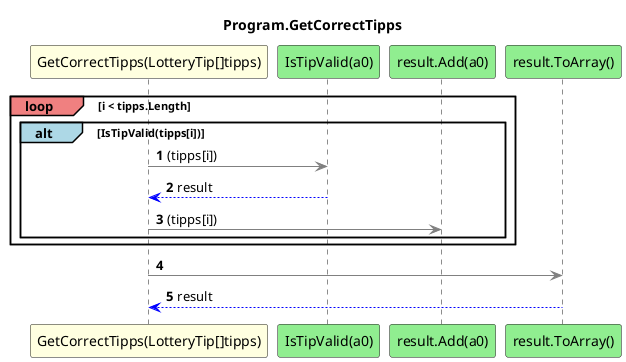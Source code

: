 @startuml Program.GetCorrectTipps
title Program.GetCorrectTipps
participant "GetCorrectTipps(LotteryTip[]tipps)" as GetCorrectTipps_p0 #LightYellow
participant "IsTipValid(a0)" as IsTipValid_a0 #LightGreen
participant "result.Add(a0)" as result_Add_a0 #LightGreen
participant "result.ToArray()" as result_ToArray #LightGreen
autonumber
loop#LightCoral i < tipps.Length
    alt#LightBlue IsTipValid(tipps[i])
        GetCorrectTipps_p0 -[#grey]> IsTipValid_a0 : (tipps[i])
        IsTipValid_a0 -[#blue]-> GetCorrectTipps_p0 : result
        GetCorrectTipps_p0 -[#grey]> result_Add_a0 : (tipps[i])
    end
end
GetCorrectTipps_p0 -[#grey]> result_ToArray
result_ToArray -[#blue]-> GetCorrectTipps_p0 : result
@enduml
